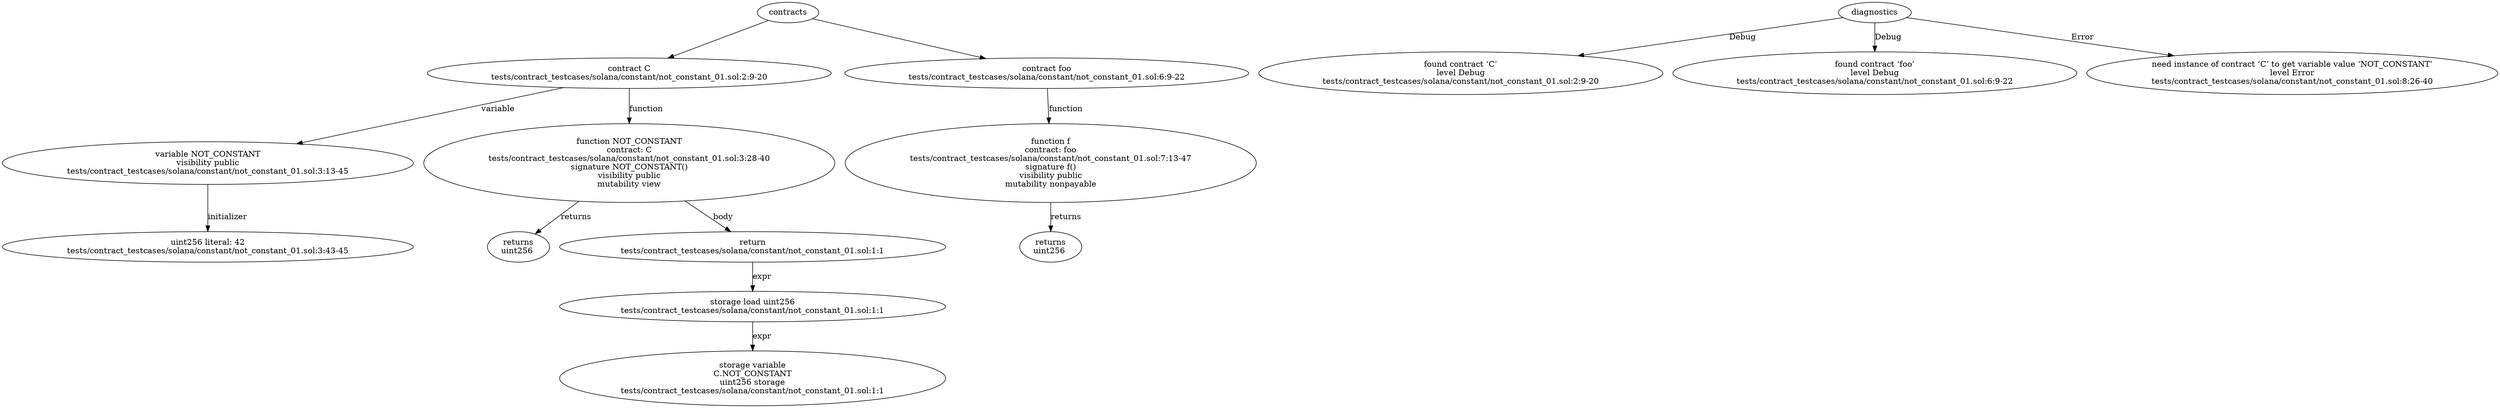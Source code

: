 strict digraph "tests/contract_testcases/solana/constant/not_constant_01.sol" {
	contract [label="contract C\ntests/contract_testcases/solana/constant/not_constant_01.sol:2:9-20"]
	var [label="variable NOT_CONSTANT\nvisibility public\ntests/contract_testcases/solana/constant/not_constant_01.sol:3:13-45"]
	number_literal [label="uint256 literal: 42\ntests/contract_testcases/solana/constant/not_constant_01.sol:3:43-45"]
	NOT_CONSTANT [label="function NOT_CONSTANT\ncontract: C\ntests/contract_testcases/solana/constant/not_constant_01.sol:3:28-40\nsignature NOT_CONSTANT()\nvisibility public\nmutability view"]
	returns [label="returns\nuint256 "]
	return [label="return\ntests/contract_testcases/solana/constant/not_constant_01.sol:1:1"]
	storage_load [label="storage load uint256\ntests/contract_testcases/solana/constant/not_constant_01.sol:1:1"]
	storage_var [label="storage variable\nC.NOT_CONSTANT\nuint256 storage\ntests/contract_testcases/solana/constant/not_constant_01.sol:1:1"]
	contract_9 [label="contract foo\ntests/contract_testcases/solana/constant/not_constant_01.sol:6:9-22"]
	f [label="function f\ncontract: foo\ntests/contract_testcases/solana/constant/not_constant_01.sol:7:13-47\nsignature f()\nvisibility public\nmutability nonpayable"]
	returns_11 [label="returns\nuint256 "]
	diagnostic [label="found contract ‘C’\nlevel Debug\ntests/contract_testcases/solana/constant/not_constant_01.sol:2:9-20"]
	diagnostic_14 [label="found contract ‘foo’\nlevel Debug\ntests/contract_testcases/solana/constant/not_constant_01.sol:6:9-22"]
	diagnostic_15 [label="need instance of contract ‘C’ to get variable value ‘NOT_CONSTANT’\nlevel Error\ntests/contract_testcases/solana/constant/not_constant_01.sol:8:26-40"]
	contracts -> contract
	contract -> var [label="variable"]
	var -> number_literal [label="initializer"]
	contract -> NOT_CONSTANT [label="function"]
	NOT_CONSTANT -> returns [label="returns"]
	NOT_CONSTANT -> return [label="body"]
	return -> storage_load [label="expr"]
	storage_load -> storage_var [label="expr"]
	contracts -> contract_9
	contract_9 -> f [label="function"]
	f -> returns_11 [label="returns"]
	diagnostics -> diagnostic [label="Debug"]
	diagnostics -> diagnostic_14 [label="Debug"]
	diagnostics -> diagnostic_15 [label="Error"]
}
